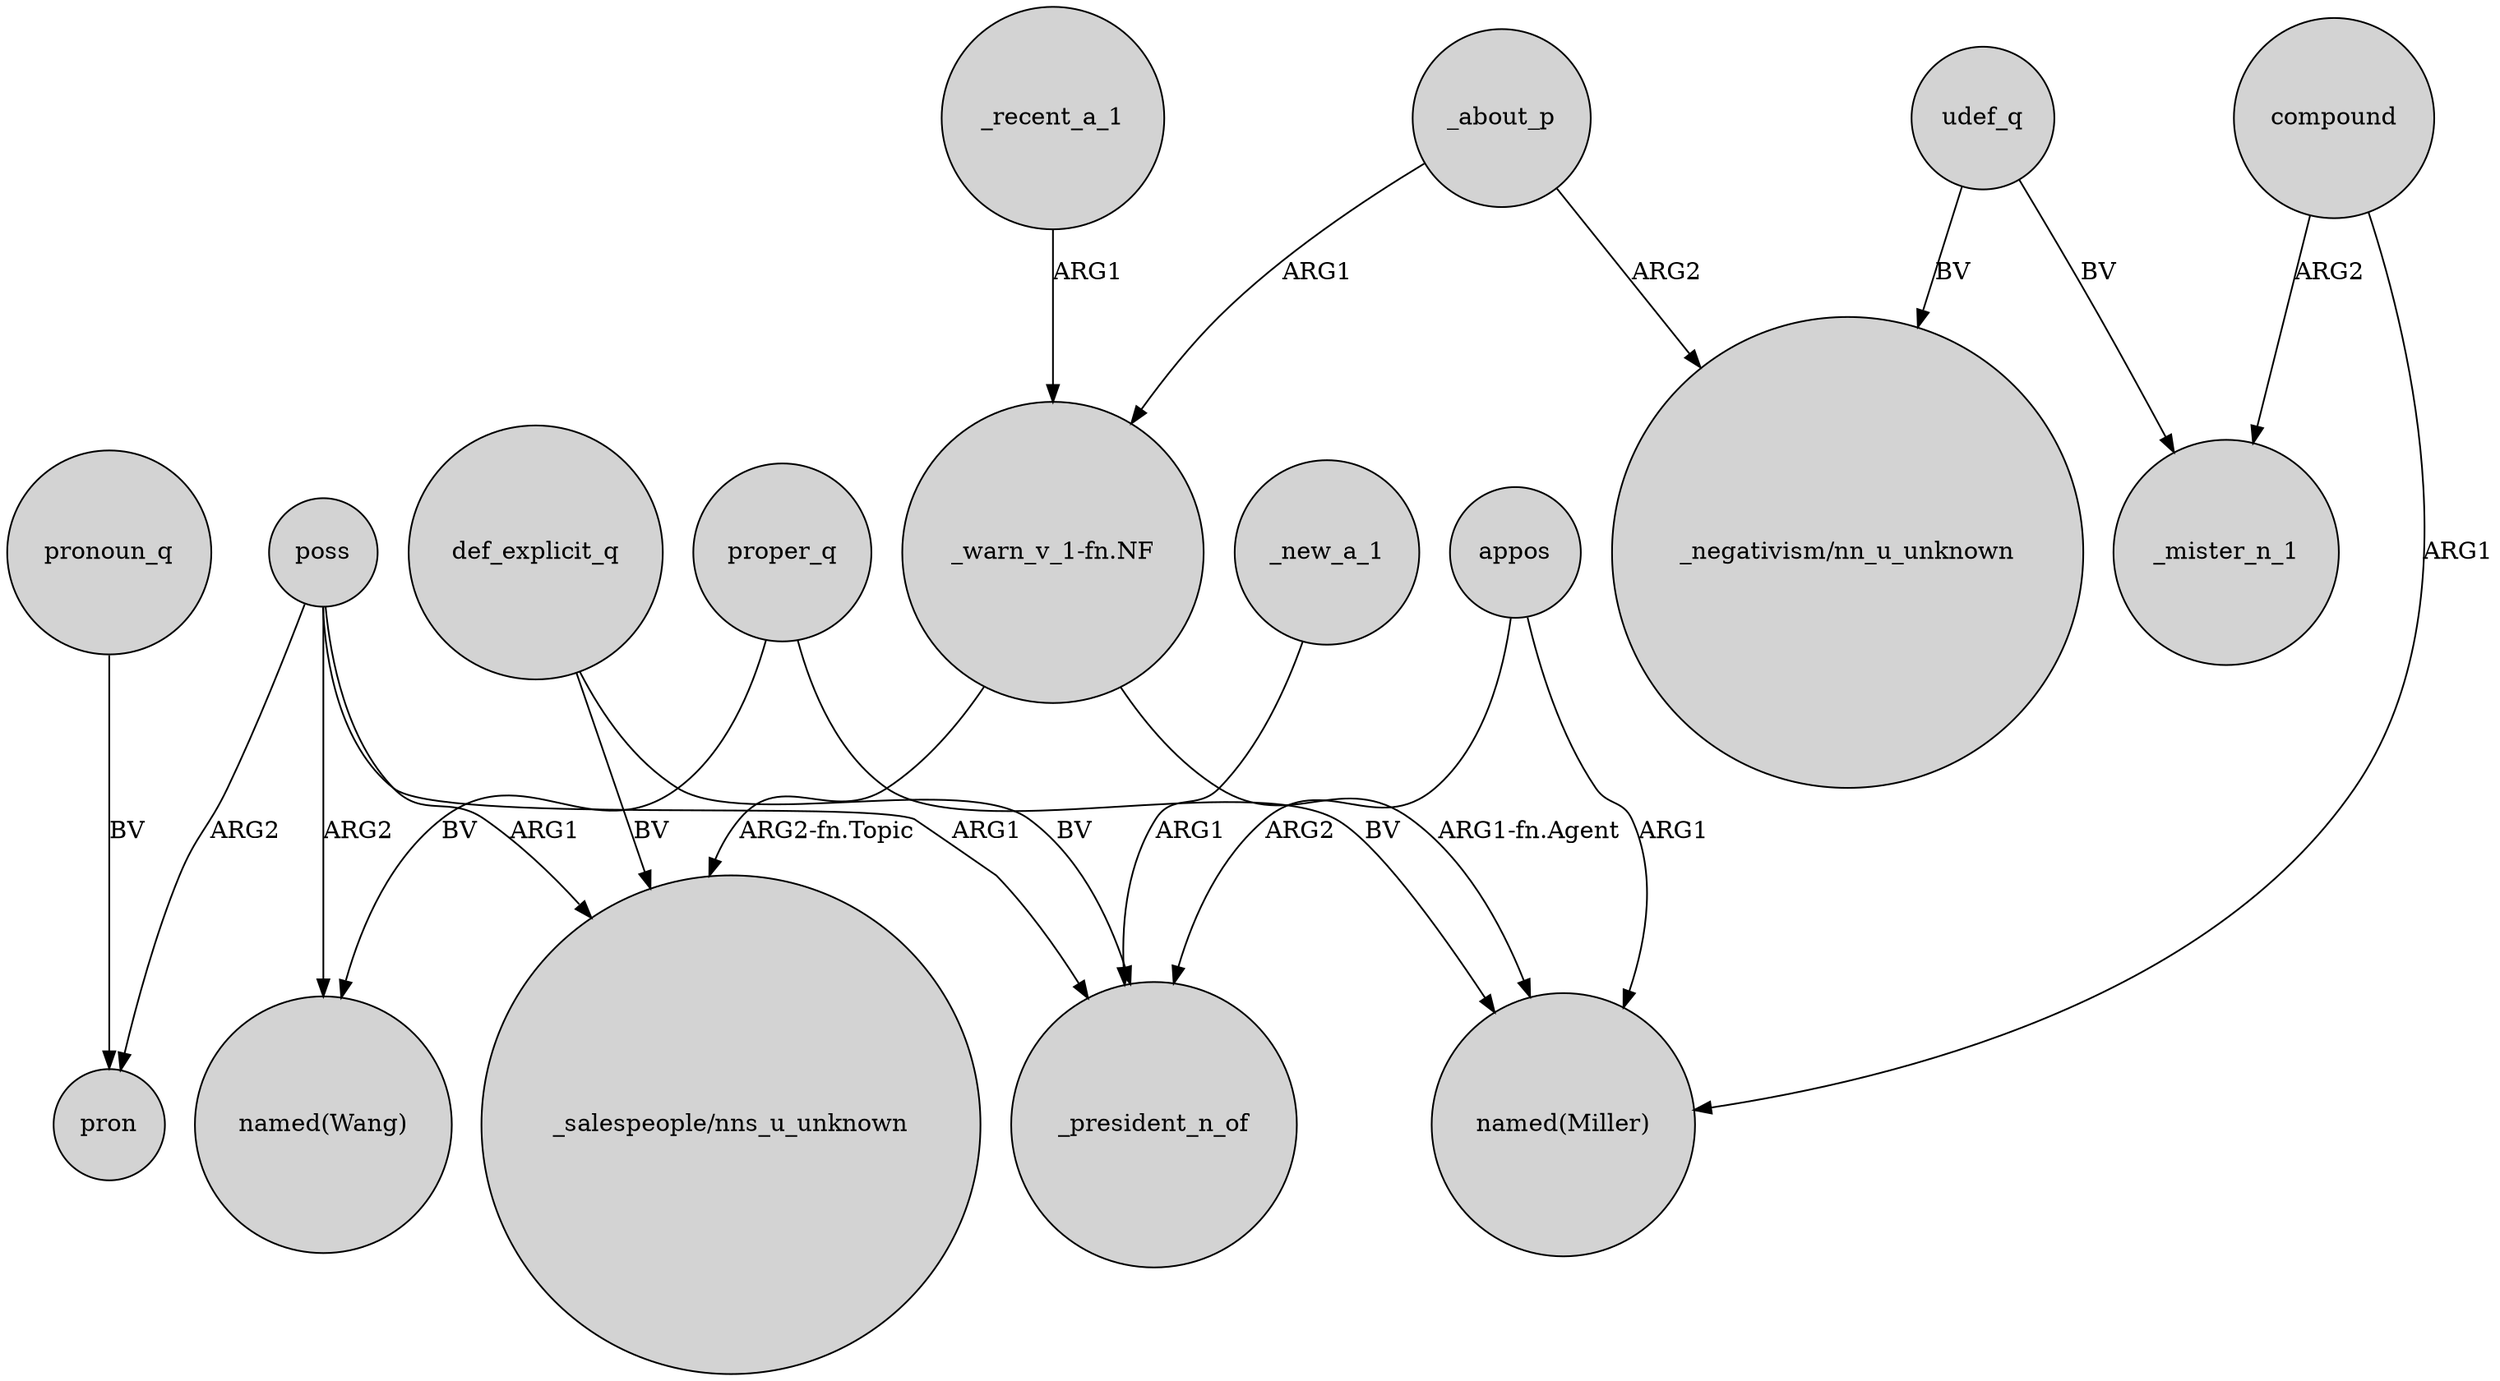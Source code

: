 digraph {
	node [shape=circle style=filled]
	poss -> pron [label=ARG2]
	appos -> "named(Miller)" [label=ARG1]
	compound -> _mister_n_1 [label=ARG2]
	poss -> "named(Wang)" [label=ARG2]
	udef_q -> _mister_n_1 [label=BV]
	_about_p -> "_negativism/nn_u_unknown" [label=ARG2]
	proper_q -> "named(Wang)" [label=BV]
	udef_q -> "_negativism/nn_u_unknown" [label=BV]
	poss -> "_salespeople/nns_u_unknown" [label=ARG1]
	poss -> _president_n_of [label=ARG1]
	appos -> _president_n_of [label=ARG2]
	pronoun_q -> pron [label=BV]
	"_warn_v_1-fn.NF" -> "named(Miller)" [label="ARG1-fn.Agent"]
	_recent_a_1 -> "_warn_v_1-fn.NF" [label=ARG1]
	def_explicit_q -> _president_n_of [label=BV]
	compound -> "named(Miller)" [label=ARG1]
	"_warn_v_1-fn.NF" -> "_salespeople/nns_u_unknown" [label="ARG2-fn.Topic"]
	_new_a_1 -> _president_n_of [label=ARG1]
	def_explicit_q -> "_salespeople/nns_u_unknown" [label=BV]
	proper_q -> "named(Miller)" [label=BV]
	_about_p -> "_warn_v_1-fn.NF" [label=ARG1]
}
